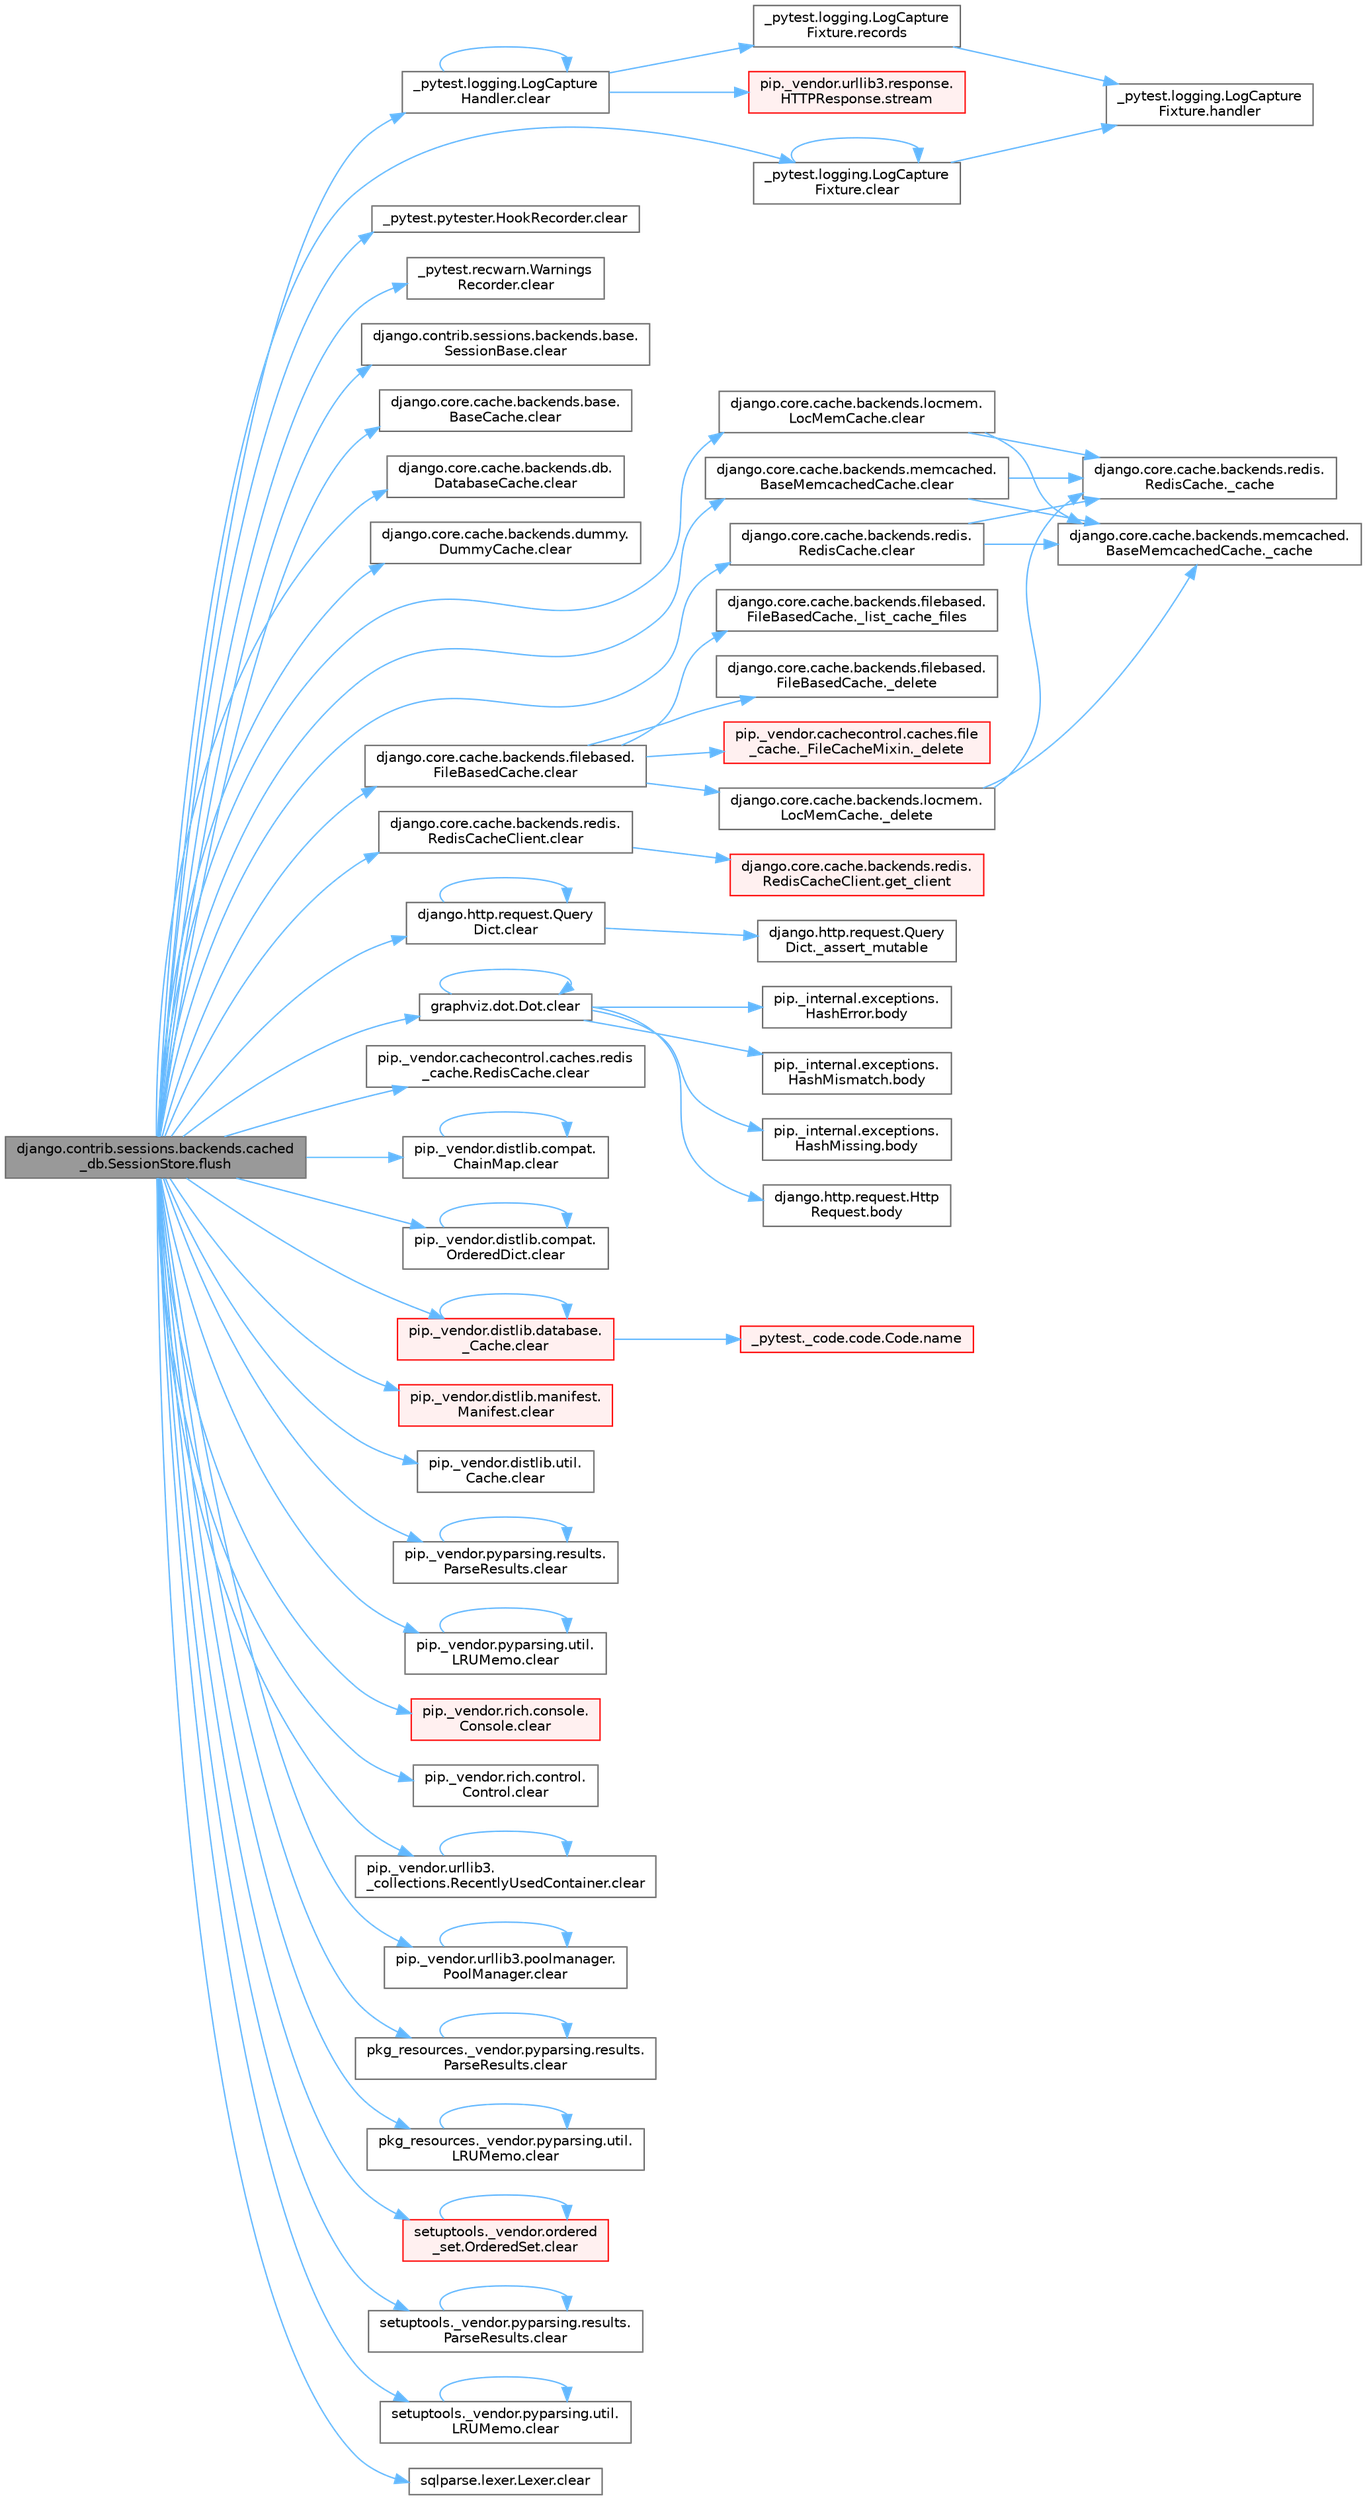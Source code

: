 digraph "django.contrib.sessions.backends.cached_db.SessionStore.flush"
{
 // LATEX_PDF_SIZE
  bgcolor="transparent";
  edge [fontname=Helvetica,fontsize=10,labelfontname=Helvetica,labelfontsize=10];
  node [fontname=Helvetica,fontsize=10,shape=box,height=0.2,width=0.4];
  rankdir="LR";
  Node1 [id="Node000001",label="django.contrib.sessions.backends.cached\l_db.SessionStore.flush",height=0.2,width=0.4,color="gray40", fillcolor="grey60", style="filled", fontcolor="black",tooltip=" "];
  Node1 -> Node2 [id="edge1_Node000001_Node000002",color="steelblue1",style="solid",tooltip=" "];
  Node2 [id="Node000002",label="_pytest.logging.LogCapture\lFixture.clear",height=0.2,width=0.4,color="grey40", fillcolor="white", style="filled",URL="$class__pytest_1_1logging_1_1_log_capture_fixture.html#ae1d5f85c897b637582ba1fc528c957b2",tooltip=" "];
  Node2 -> Node2 [id="edge2_Node000002_Node000002",color="steelblue1",style="solid",tooltip=" "];
  Node2 -> Node3 [id="edge3_Node000002_Node000003",color="steelblue1",style="solid",tooltip=" "];
  Node3 [id="Node000003",label="_pytest.logging.LogCapture\lFixture.handler",height=0.2,width=0.4,color="grey40", fillcolor="white", style="filled",URL="$class__pytest_1_1logging_1_1_log_capture_fixture.html#aefb88ce398bf05b25fddabd6dbafa486",tooltip=" "];
  Node1 -> Node4 [id="edge4_Node000001_Node000004",color="steelblue1",style="solid",tooltip=" "];
  Node4 [id="Node000004",label="_pytest.logging.LogCapture\lHandler.clear",height=0.2,width=0.4,color="grey40", fillcolor="white", style="filled",URL="$class__pytest_1_1logging_1_1_log_capture_handler.html#ace280d99c67150fd06c5e96423ba321b",tooltip=" "];
  Node4 -> Node4 [id="edge5_Node000004_Node000004",color="steelblue1",style="solid",tooltip=" "];
  Node4 -> Node5 [id="edge6_Node000004_Node000005",color="steelblue1",style="solid",tooltip=" "];
  Node5 [id="Node000005",label="_pytest.logging.LogCapture\lFixture.records",height=0.2,width=0.4,color="grey40", fillcolor="white", style="filled",URL="$class__pytest_1_1logging_1_1_log_capture_fixture.html#a9018f2f133bb703fb6aea4f214af23a2",tooltip=" "];
  Node5 -> Node3 [id="edge7_Node000005_Node000003",color="steelblue1",style="solid",tooltip=" "];
  Node4 -> Node6 [id="edge8_Node000004_Node000006",color="steelblue1",style="solid",tooltip=" "];
  Node6 [id="Node000006",label="pip._vendor.urllib3.response.\lHTTPResponse.stream",height=0.2,width=0.4,color="red", fillcolor="#FFF0F0", style="filled",URL="$classpip_1_1__vendor_1_1urllib3_1_1response_1_1_h_t_t_p_response.html#a8d802b25f09dd341838a1d631ffc4f62",tooltip=" "];
  Node1 -> Node26 [id="edge9_Node000001_Node000026",color="steelblue1",style="solid",tooltip=" "];
  Node26 [id="Node000026",label="_pytest.pytester.HookRecorder.clear",height=0.2,width=0.4,color="grey40", fillcolor="white", style="filled",URL="$class__pytest_1_1pytester_1_1_hook_recorder.html#ace9cadc17e50ce92135ce95e9cd4840c",tooltip=" "];
  Node1 -> Node27 [id="edge10_Node000001_Node000027",color="steelblue1",style="solid",tooltip=" "];
  Node27 [id="Node000027",label="_pytest.recwarn.Warnings\lRecorder.clear",height=0.2,width=0.4,color="grey40", fillcolor="white", style="filled",URL="$class__pytest_1_1recwarn_1_1_warnings_recorder.html#a855636d2352b31c057db58cf8bd00a5f",tooltip=" "];
  Node1 -> Node28 [id="edge11_Node000001_Node000028",color="steelblue1",style="solid",tooltip=" "];
  Node28 [id="Node000028",label="django.contrib.sessions.backends.base.\lSessionBase.clear",height=0.2,width=0.4,color="grey40", fillcolor="white", style="filled",URL="$classdjango_1_1contrib_1_1sessions_1_1backends_1_1base_1_1_session_base.html#af73c950d34ba4e5b8023a29c562a7583",tooltip=" "];
  Node1 -> Node29 [id="edge12_Node000001_Node000029",color="steelblue1",style="solid",tooltip=" "];
  Node29 [id="Node000029",label="django.core.cache.backends.base.\lBaseCache.clear",height=0.2,width=0.4,color="grey40", fillcolor="white", style="filled",URL="$classdjango_1_1core_1_1cache_1_1backends_1_1base_1_1_base_cache.html#a3c05b007431b2d757eb31f2df58d5840",tooltip=" "];
  Node1 -> Node30 [id="edge13_Node000001_Node000030",color="steelblue1",style="solid",tooltip=" "];
  Node30 [id="Node000030",label="django.core.cache.backends.db.\lDatabaseCache.clear",height=0.2,width=0.4,color="grey40", fillcolor="white", style="filled",URL="$classdjango_1_1core_1_1cache_1_1backends_1_1db_1_1_database_cache.html#a2e1999d0369363fbf2d194b636881d02",tooltip=" "];
  Node1 -> Node31 [id="edge14_Node000001_Node000031",color="steelblue1",style="solid",tooltip=" "];
  Node31 [id="Node000031",label="django.core.cache.backends.dummy.\lDummyCache.clear",height=0.2,width=0.4,color="grey40", fillcolor="white", style="filled",URL="$classdjango_1_1core_1_1cache_1_1backends_1_1dummy_1_1_dummy_cache.html#abb1ed9ca818119fda55950daaf95376a",tooltip=" "];
  Node1 -> Node32 [id="edge15_Node000001_Node000032",color="steelblue1",style="solid",tooltip=" "];
  Node32 [id="Node000032",label="django.core.cache.backends.filebased.\lFileBasedCache.clear",height=0.2,width=0.4,color="grey40", fillcolor="white", style="filled",URL="$classdjango_1_1core_1_1cache_1_1backends_1_1filebased_1_1_file_based_cache.html#a5ef508441cb4efd19dca2faafa249ee0",tooltip=" "];
  Node32 -> Node33 [id="edge16_Node000032_Node000033",color="steelblue1",style="solid",tooltip=" "];
  Node33 [id="Node000033",label="django.core.cache.backends.filebased.\lFileBasedCache._delete",height=0.2,width=0.4,color="grey40", fillcolor="white", style="filled",URL="$classdjango_1_1core_1_1cache_1_1backends_1_1filebased_1_1_file_based_cache.html#ac033ced64f5ca1bf3b728dc1d63e2ef1",tooltip=" "];
  Node32 -> Node34 [id="edge17_Node000032_Node000034",color="steelblue1",style="solid",tooltip=" "];
  Node34 [id="Node000034",label="django.core.cache.backends.locmem.\lLocMemCache._delete",height=0.2,width=0.4,color="grey40", fillcolor="white", style="filled",URL="$classdjango_1_1core_1_1cache_1_1backends_1_1locmem_1_1_loc_mem_cache.html#a35a0476d20943eec2733379c5bbdaab6",tooltip=" "];
  Node34 -> Node35 [id="edge18_Node000034_Node000035",color="steelblue1",style="solid",tooltip=" "];
  Node35 [id="Node000035",label="django.core.cache.backends.memcached.\lBaseMemcachedCache._cache",height=0.2,width=0.4,color="grey40", fillcolor="white", style="filled",URL="$classdjango_1_1core_1_1cache_1_1backends_1_1memcached_1_1_base_memcached_cache.html#afd8573b5388481b004d795d02a7eebd3",tooltip=" "];
  Node34 -> Node36 [id="edge19_Node000034_Node000036",color="steelblue1",style="solid",tooltip=" "];
  Node36 [id="Node000036",label="django.core.cache.backends.redis.\lRedisCache._cache",height=0.2,width=0.4,color="grey40", fillcolor="white", style="filled",URL="$classdjango_1_1core_1_1cache_1_1backends_1_1redis_1_1_redis_cache.html#a38c228bbd313c586cb7de900681708e7",tooltip=" "];
  Node32 -> Node37 [id="edge20_Node000032_Node000037",color="steelblue1",style="solid",tooltip=" "];
  Node37 [id="Node000037",label="pip._vendor.cachecontrol.caches.file\l_cache._FileCacheMixin._delete",height=0.2,width=0.4,color="red", fillcolor="#FFF0F0", style="filled",URL="$classpip_1_1__vendor_1_1cachecontrol_1_1caches_1_1file__cache_1_1___file_cache_mixin.html#a0ebc930693f8386cf1231d4ab04fb800",tooltip=" "];
  Node32 -> Node3159 [id="edge21_Node000032_Node003159",color="steelblue1",style="solid",tooltip=" "];
  Node3159 [id="Node003159",label="django.core.cache.backends.filebased.\lFileBasedCache._list_cache_files",height=0.2,width=0.4,color="grey40", fillcolor="white", style="filled",URL="$classdjango_1_1core_1_1cache_1_1backends_1_1filebased_1_1_file_based_cache.html#ab1a2aadca2bbd5b067b201e70e4f0076",tooltip=" "];
  Node1 -> Node257 [id="edge22_Node000001_Node000257",color="steelblue1",style="solid",tooltip=" "];
  Node257 [id="Node000257",label="django.core.cache.backends.locmem.\lLocMemCache.clear",height=0.2,width=0.4,color="grey40", fillcolor="white", style="filled",URL="$classdjango_1_1core_1_1cache_1_1backends_1_1locmem_1_1_loc_mem_cache.html#a929bad1fce4b534e368548b4dee5698f",tooltip=" "];
  Node257 -> Node35 [id="edge23_Node000257_Node000035",color="steelblue1",style="solid",tooltip=" "];
  Node257 -> Node36 [id="edge24_Node000257_Node000036",color="steelblue1",style="solid",tooltip=" "];
  Node1 -> Node258 [id="edge25_Node000001_Node000258",color="steelblue1",style="solid",tooltip=" "];
  Node258 [id="Node000258",label="django.core.cache.backends.memcached.\lBaseMemcachedCache.clear",height=0.2,width=0.4,color="grey40", fillcolor="white", style="filled",URL="$classdjango_1_1core_1_1cache_1_1backends_1_1memcached_1_1_base_memcached_cache.html#a4a2cecf926a596317505f2332628f27e",tooltip=" "];
  Node258 -> Node35 [id="edge26_Node000258_Node000035",color="steelblue1",style="solid",tooltip=" "];
  Node258 -> Node36 [id="edge27_Node000258_Node000036",color="steelblue1",style="solid",tooltip=" "];
  Node1 -> Node259 [id="edge28_Node000001_Node000259",color="steelblue1",style="solid",tooltip=" "];
  Node259 [id="Node000259",label="django.core.cache.backends.redis.\lRedisCache.clear",height=0.2,width=0.4,color="grey40", fillcolor="white", style="filled",URL="$classdjango_1_1core_1_1cache_1_1backends_1_1redis_1_1_redis_cache.html#a715f0e1c2c44f1d79279916b50ffb682",tooltip=" "];
  Node259 -> Node35 [id="edge29_Node000259_Node000035",color="steelblue1",style="solid",tooltip=" "];
  Node259 -> Node36 [id="edge30_Node000259_Node000036",color="steelblue1",style="solid",tooltip=" "];
  Node1 -> Node260 [id="edge31_Node000001_Node000260",color="steelblue1",style="solid",tooltip=" "];
  Node260 [id="Node000260",label="django.core.cache.backends.redis.\lRedisCacheClient.clear",height=0.2,width=0.4,color="grey40", fillcolor="white", style="filled",URL="$classdjango_1_1core_1_1cache_1_1backends_1_1redis_1_1_redis_cache_client.html#aeaa14fd87f6d60367334717b61ba5993",tooltip=" "];
  Node260 -> Node261 [id="edge32_Node000260_Node000261",color="steelblue1",style="solid",tooltip=" "];
  Node261 [id="Node000261",label="django.core.cache.backends.redis.\lRedisCacheClient.get_client",height=0.2,width=0.4,color="red", fillcolor="#FFF0F0", style="filled",URL="$classdjango_1_1core_1_1cache_1_1backends_1_1redis_1_1_redis_cache_client.html#ad4ebb3c1fdf65da9748101b2a57e1fec",tooltip=" "];
  Node1 -> Node264 [id="edge33_Node000001_Node000264",color="steelblue1",style="solid",tooltip=" "];
  Node264 [id="Node000264",label="django.http.request.Query\lDict.clear",height=0.2,width=0.4,color="grey40", fillcolor="white", style="filled",URL="$classdjango_1_1http_1_1request_1_1_query_dict.html#a4493c6f63cb878cb379efa44fea5722f",tooltip=" "];
  Node264 -> Node265 [id="edge34_Node000264_Node000265",color="steelblue1",style="solid",tooltip=" "];
  Node265 [id="Node000265",label="django.http.request.Query\lDict._assert_mutable",height=0.2,width=0.4,color="grey40", fillcolor="white", style="filled",URL="$classdjango_1_1http_1_1request_1_1_query_dict.html#acf13fadd29e3c7ce8667a5fdfb257746",tooltip=" "];
  Node264 -> Node264 [id="edge35_Node000264_Node000264",color="steelblue1",style="solid",tooltip=" "];
  Node1 -> Node266 [id="edge36_Node000001_Node000266",color="steelblue1",style="solid",tooltip=" "];
  Node266 [id="Node000266",label="graphviz.dot.Dot.clear",height=0.2,width=0.4,color="grey40", fillcolor="white", style="filled",URL="$classgraphviz_1_1dot_1_1_dot.html#a3739c3ecf0ed2c2ea589738870819ef0",tooltip=" "];
  Node266 -> Node267 [id="edge37_Node000266_Node000267",color="steelblue1",style="solid",tooltip=" "];
  Node267 [id="Node000267",label="django.http.request.Http\lRequest.body",height=0.2,width=0.4,color="grey40", fillcolor="white", style="filled",URL="$classdjango_1_1http_1_1request_1_1_http_request.html#a0c776b91cea1a69dafe5dce09b6f96f1",tooltip=" "];
  Node266 -> Node268 [id="edge38_Node000266_Node000268",color="steelblue1",style="solid",tooltip=" "];
  Node268 [id="Node000268",label="pip._internal.exceptions.\lHashError.body",height=0.2,width=0.4,color="grey40", fillcolor="white", style="filled",URL="$classpip_1_1__internal_1_1exceptions_1_1_hash_error.html#a8b1a0890122218544dd1a3e23c416431",tooltip=" "];
  Node266 -> Node269 [id="edge39_Node000266_Node000269",color="steelblue1",style="solid",tooltip=" "];
  Node269 [id="Node000269",label="pip._internal.exceptions.\lHashMismatch.body",height=0.2,width=0.4,color="grey40", fillcolor="white", style="filled",URL="$classpip_1_1__internal_1_1exceptions_1_1_hash_mismatch.html#a24c9ffc7b9a48c74ac53439d56a05dc6",tooltip=" "];
  Node266 -> Node270 [id="edge40_Node000266_Node000270",color="steelblue1",style="solid",tooltip=" "];
  Node270 [id="Node000270",label="pip._internal.exceptions.\lHashMissing.body",height=0.2,width=0.4,color="grey40", fillcolor="white", style="filled",URL="$classpip_1_1__internal_1_1exceptions_1_1_hash_missing.html#afe037f000b99010da015d0209089d6dd",tooltip=" "];
  Node266 -> Node266 [id="edge41_Node000266_Node000266",color="steelblue1",style="solid",tooltip=" "];
  Node1 -> Node271 [id="edge42_Node000001_Node000271",color="steelblue1",style="solid",tooltip=" "];
  Node271 [id="Node000271",label="pip._vendor.cachecontrol.caches.redis\l_cache.RedisCache.clear",height=0.2,width=0.4,color="grey40", fillcolor="white", style="filled",URL="$classpip_1_1__vendor_1_1cachecontrol_1_1caches_1_1redis__cache_1_1_redis_cache.html#a217ee5834664749fd4d9cc65de5c7a4f",tooltip=" "];
  Node1 -> Node272 [id="edge43_Node000001_Node000272",color="steelblue1",style="solid",tooltip=" "];
  Node272 [id="Node000272",label="pip._vendor.distlib.compat.\lChainMap.clear",height=0.2,width=0.4,color="grey40", fillcolor="white", style="filled",URL="$classpip_1_1__vendor_1_1distlib_1_1compat_1_1_chain_map.html#a1694ad9f6888c7a6dce00cebd0cd08f4",tooltip=" "];
  Node272 -> Node272 [id="edge44_Node000272_Node000272",color="steelblue1",style="solid",tooltip=" "];
  Node1 -> Node273 [id="edge45_Node000001_Node000273",color="steelblue1",style="solid",tooltip=" "];
  Node273 [id="Node000273",label="pip._vendor.distlib.compat.\lOrderedDict.clear",height=0.2,width=0.4,color="grey40", fillcolor="white", style="filled",URL="$classpip_1_1__vendor_1_1distlib_1_1compat_1_1_ordered_dict.html#a60b69880d95dca03203124a6ea0cac94",tooltip=" "];
  Node273 -> Node273 [id="edge46_Node000273_Node000273",color="steelblue1",style="solid",tooltip=" "];
  Node1 -> Node274 [id="edge47_Node000001_Node000274",color="steelblue1",style="solid",tooltip=" "];
  Node274 [id="Node000274",label="pip._vendor.distlib.database.\l_Cache.clear",height=0.2,width=0.4,color="red", fillcolor="#FFF0F0", style="filled",URL="$classpip_1_1__vendor_1_1distlib_1_1database_1_1___cache.html#af81ee07ea1881ddaf69c99c4a2c9df41",tooltip=" "];
  Node274 -> Node274 [id="edge48_Node000274_Node000274",color="steelblue1",style="solid",tooltip=" "];
  Node274 -> Node275 [id="edge49_Node000274_Node000275",color="steelblue1",style="solid",tooltip=" "];
  Node275 [id="Node000275",label="_pytest._code.code.Code.name",height=0.2,width=0.4,color="red", fillcolor="#FFF0F0", style="filled",URL="$class__pytest_1_1__code_1_1code_1_1_code.html#a1f3cbc53ca6df4a1bab12183694b6e78",tooltip=" "];
  Node1 -> Node4442 [id="edge50_Node000001_Node004442",color="steelblue1",style="solid",tooltip=" "];
  Node4442 [id="Node004442",label="pip._vendor.distlib.manifest.\lManifest.clear",height=0.2,width=0.4,color="red", fillcolor="#FFF0F0", style="filled",URL="$classpip_1_1__vendor_1_1distlib_1_1manifest_1_1_manifest.html#a415875ee7b2fe97d61f871a97e4ca891",tooltip=" "];
  Node1 -> Node4443 [id="edge51_Node000001_Node004443",color="steelblue1",style="solid",tooltip=" "];
  Node4443 [id="Node004443",label="pip._vendor.distlib.util.\lCache.clear",height=0.2,width=0.4,color="grey40", fillcolor="white", style="filled",URL="$classpip_1_1__vendor_1_1distlib_1_1util_1_1_cache.html#a18b1028244493764ba547e8b2eddfd15",tooltip=" "];
  Node1 -> Node4444 [id="edge52_Node000001_Node004444",color="steelblue1",style="solid",tooltip=" "];
  Node4444 [id="Node004444",label="pip._vendor.pyparsing.results.\lParseResults.clear",height=0.2,width=0.4,color="grey40", fillcolor="white", style="filled",URL="$classpip_1_1__vendor_1_1pyparsing_1_1results_1_1_parse_results.html#a8046849694e7a06573357f3a73bfd311",tooltip=" "];
  Node4444 -> Node4444 [id="edge53_Node004444_Node004444",color="steelblue1",style="solid",tooltip=" "];
  Node1 -> Node4445 [id="edge54_Node000001_Node004445",color="steelblue1",style="solid",tooltip=" "];
  Node4445 [id="Node004445",label="pip._vendor.pyparsing.util.\lLRUMemo.clear",height=0.2,width=0.4,color="grey40", fillcolor="white", style="filled",URL="$classpip_1_1__vendor_1_1pyparsing_1_1util_1_1_l_r_u_memo.html#a303f6eac42dc5558fbfcc3a4c4de31be",tooltip=" "];
  Node4445 -> Node4445 [id="edge55_Node004445_Node004445",color="steelblue1",style="solid",tooltip=" "];
  Node1 -> Node4446 [id="edge56_Node000001_Node004446",color="steelblue1",style="solid",tooltip=" "];
  Node4446 [id="Node004446",label="pip._vendor.rich.console.\lConsole.clear",height=0.2,width=0.4,color="red", fillcolor="#FFF0F0", style="filled",URL="$classpip_1_1__vendor_1_1rich_1_1console_1_1_console.html#a070ad8e3a6105d8de88b03a9e1f3a17f",tooltip=" "];
  Node1 -> Node4449 [id="edge57_Node000001_Node004449",color="steelblue1",style="solid",tooltip=" "];
  Node4449 [id="Node004449",label="pip._vendor.rich.control.\lControl.clear",height=0.2,width=0.4,color="grey40", fillcolor="white", style="filled",URL="$classpip_1_1__vendor_1_1rich_1_1control_1_1_control.html#ae49765e54321334055cb4dcd84ce01e3",tooltip=" "];
  Node1 -> Node4450 [id="edge58_Node000001_Node004450",color="steelblue1",style="solid",tooltip=" "];
  Node4450 [id="Node004450",label="pip._vendor.urllib3.\l_collections.RecentlyUsedContainer.clear",height=0.2,width=0.4,color="grey40", fillcolor="white", style="filled",URL="$classpip_1_1__vendor_1_1urllib3_1_1__collections_1_1_recently_used_container.html#a3887543985b3c77ec6f250b0b4fe1087",tooltip=" "];
  Node4450 -> Node4450 [id="edge59_Node004450_Node004450",color="steelblue1",style="solid",tooltip=" "];
  Node1 -> Node4451 [id="edge60_Node000001_Node004451",color="steelblue1",style="solid",tooltip=" "];
  Node4451 [id="Node004451",label="pip._vendor.urllib3.poolmanager.\lPoolManager.clear",height=0.2,width=0.4,color="grey40", fillcolor="white", style="filled",URL="$classpip_1_1__vendor_1_1urllib3_1_1poolmanager_1_1_pool_manager.html#a76ed608f5b72a93df2f723b07766d204",tooltip=" "];
  Node4451 -> Node4451 [id="edge61_Node004451_Node004451",color="steelblue1",style="solid",tooltip=" "];
  Node1 -> Node4452 [id="edge62_Node000001_Node004452",color="steelblue1",style="solid",tooltip=" "];
  Node4452 [id="Node004452",label="pkg_resources._vendor.pyparsing.results.\lParseResults.clear",height=0.2,width=0.4,color="grey40", fillcolor="white", style="filled",URL="$classpkg__resources_1_1__vendor_1_1pyparsing_1_1results_1_1_parse_results.html#a398d96ac9f24cc7dfb22154c0874280f",tooltip=" "];
  Node4452 -> Node4452 [id="edge63_Node004452_Node004452",color="steelblue1",style="solid",tooltip=" "];
  Node1 -> Node4453 [id="edge64_Node000001_Node004453",color="steelblue1",style="solid",tooltip=" "];
  Node4453 [id="Node004453",label="pkg_resources._vendor.pyparsing.util.\lLRUMemo.clear",height=0.2,width=0.4,color="grey40", fillcolor="white", style="filled",URL="$classpkg__resources_1_1__vendor_1_1pyparsing_1_1util_1_1_l_r_u_memo.html#a0c2278e9c04511da2b8740d6c47f1dd7",tooltip=" "];
  Node4453 -> Node4453 [id="edge65_Node004453_Node004453",color="steelblue1",style="solid",tooltip=" "];
  Node1 -> Node4454 [id="edge66_Node000001_Node004454",color="steelblue1",style="solid",tooltip=" "];
  Node4454 [id="Node004454",label="setuptools._vendor.ordered\l_set.OrderedSet.clear",height=0.2,width=0.4,color="red", fillcolor="#FFF0F0", style="filled",URL="$classsetuptools_1_1__vendor_1_1ordered__set_1_1_ordered_set.html#a7bc043a3c66cd95ef9d8ba3959c148c5",tooltip=" "];
  Node4454 -> Node4454 [id="edge67_Node004454_Node004454",color="steelblue1",style="solid",tooltip=" "];
  Node1 -> Node4455 [id="edge68_Node000001_Node004455",color="steelblue1",style="solid",tooltip=" "];
  Node4455 [id="Node004455",label="setuptools._vendor.pyparsing.results.\lParseResults.clear",height=0.2,width=0.4,color="grey40", fillcolor="white", style="filled",URL="$classsetuptools_1_1__vendor_1_1pyparsing_1_1results_1_1_parse_results.html#a6afa9faa88c8d4145b378500701592f2",tooltip=" "];
  Node4455 -> Node4455 [id="edge69_Node004455_Node004455",color="steelblue1",style="solid",tooltip=" "];
  Node1 -> Node4456 [id="edge70_Node000001_Node004456",color="steelblue1",style="solid",tooltip=" "];
  Node4456 [id="Node004456",label="setuptools._vendor.pyparsing.util.\lLRUMemo.clear",height=0.2,width=0.4,color="grey40", fillcolor="white", style="filled",URL="$classsetuptools_1_1__vendor_1_1pyparsing_1_1util_1_1_l_r_u_memo.html#ac452de1d3ea0c39066c650a5b4335e77",tooltip=" "];
  Node4456 -> Node4456 [id="edge71_Node004456_Node004456",color="steelblue1",style="solid",tooltip=" "];
  Node1 -> Node4457 [id="edge72_Node000001_Node004457",color="steelblue1",style="solid",tooltip=" "];
  Node4457 [id="Node004457",label="sqlparse.lexer.Lexer.clear",height=0.2,width=0.4,color="grey40", fillcolor="white", style="filled",URL="$classsqlparse_1_1lexer_1_1_lexer.html#ab1fad34c8529ec4b5216c744ab6f9cee",tooltip=" "];
}
